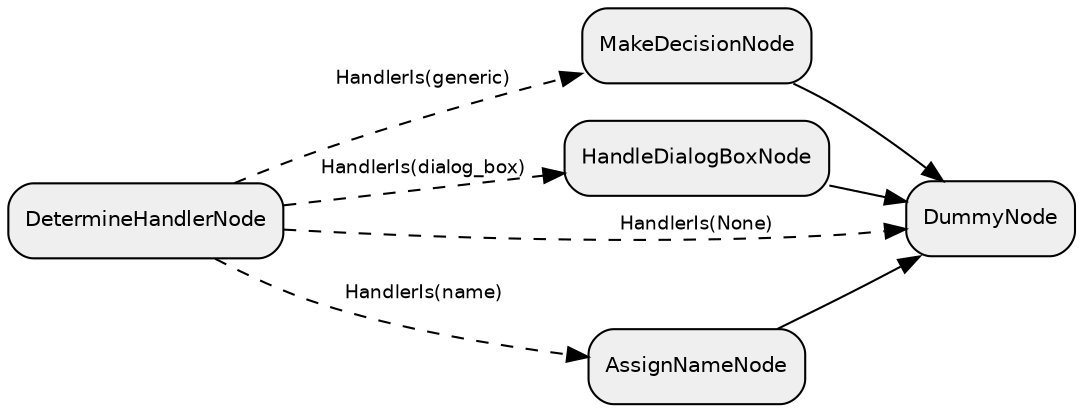 digraph "subflow_0vqHqJJrPTGPMk0PhDn3t" {
  rankdir=LR;
  compound=true;
  node [shape=box, style="rounded,filled", fillcolor="#EFEFEF", fontname="Helvetica", fontsize=10];
  edge [fontname="Helvetica", fontsize=9];
  "5sXthlnBvkZzKXhusj9cZ" [label="MakeDecisionNode"];
  A4GpSAgath7wxbpXAfg1D [label="HandleDialogBoxNode"];
  q4ja380FaUjWc50k5hAHG [label="DummyNode"];
  jxYHFeBuRtws25n6IaCca [label="DetermineHandlerNode"];
  QWUypgk37NQR2aLrt5aUV [label="AssignNameNode"];
  jxYHFeBuRtws25n6IaCca -> A4GpSAgath7wxbpXAfg1D [style="dashed", label="HandlerIs(dialog_box)"];
  jxYHFeBuRtws25n6IaCca -> QWUypgk37NQR2aLrt5aUV [style="dashed", label="HandlerIs(name)"];
  jxYHFeBuRtws25n6IaCca -> "5sXthlnBvkZzKXhusj9cZ" [style="dashed", label="HandlerIs(generic)"];
  jxYHFeBuRtws25n6IaCca -> q4ja380FaUjWc50k5hAHG [style="dashed", label="HandlerIs(None)"];
  A4GpSAgath7wxbpXAfg1D -> q4ja380FaUjWc50k5hAHG [style="solid"];
  QWUypgk37NQR2aLrt5aUV -> q4ja380FaUjWc50k5hAHG [style="solid"];
  "5sXthlnBvkZzKXhusj9cZ" -> q4ja380FaUjWc50k5hAHG [style="solid"];
}